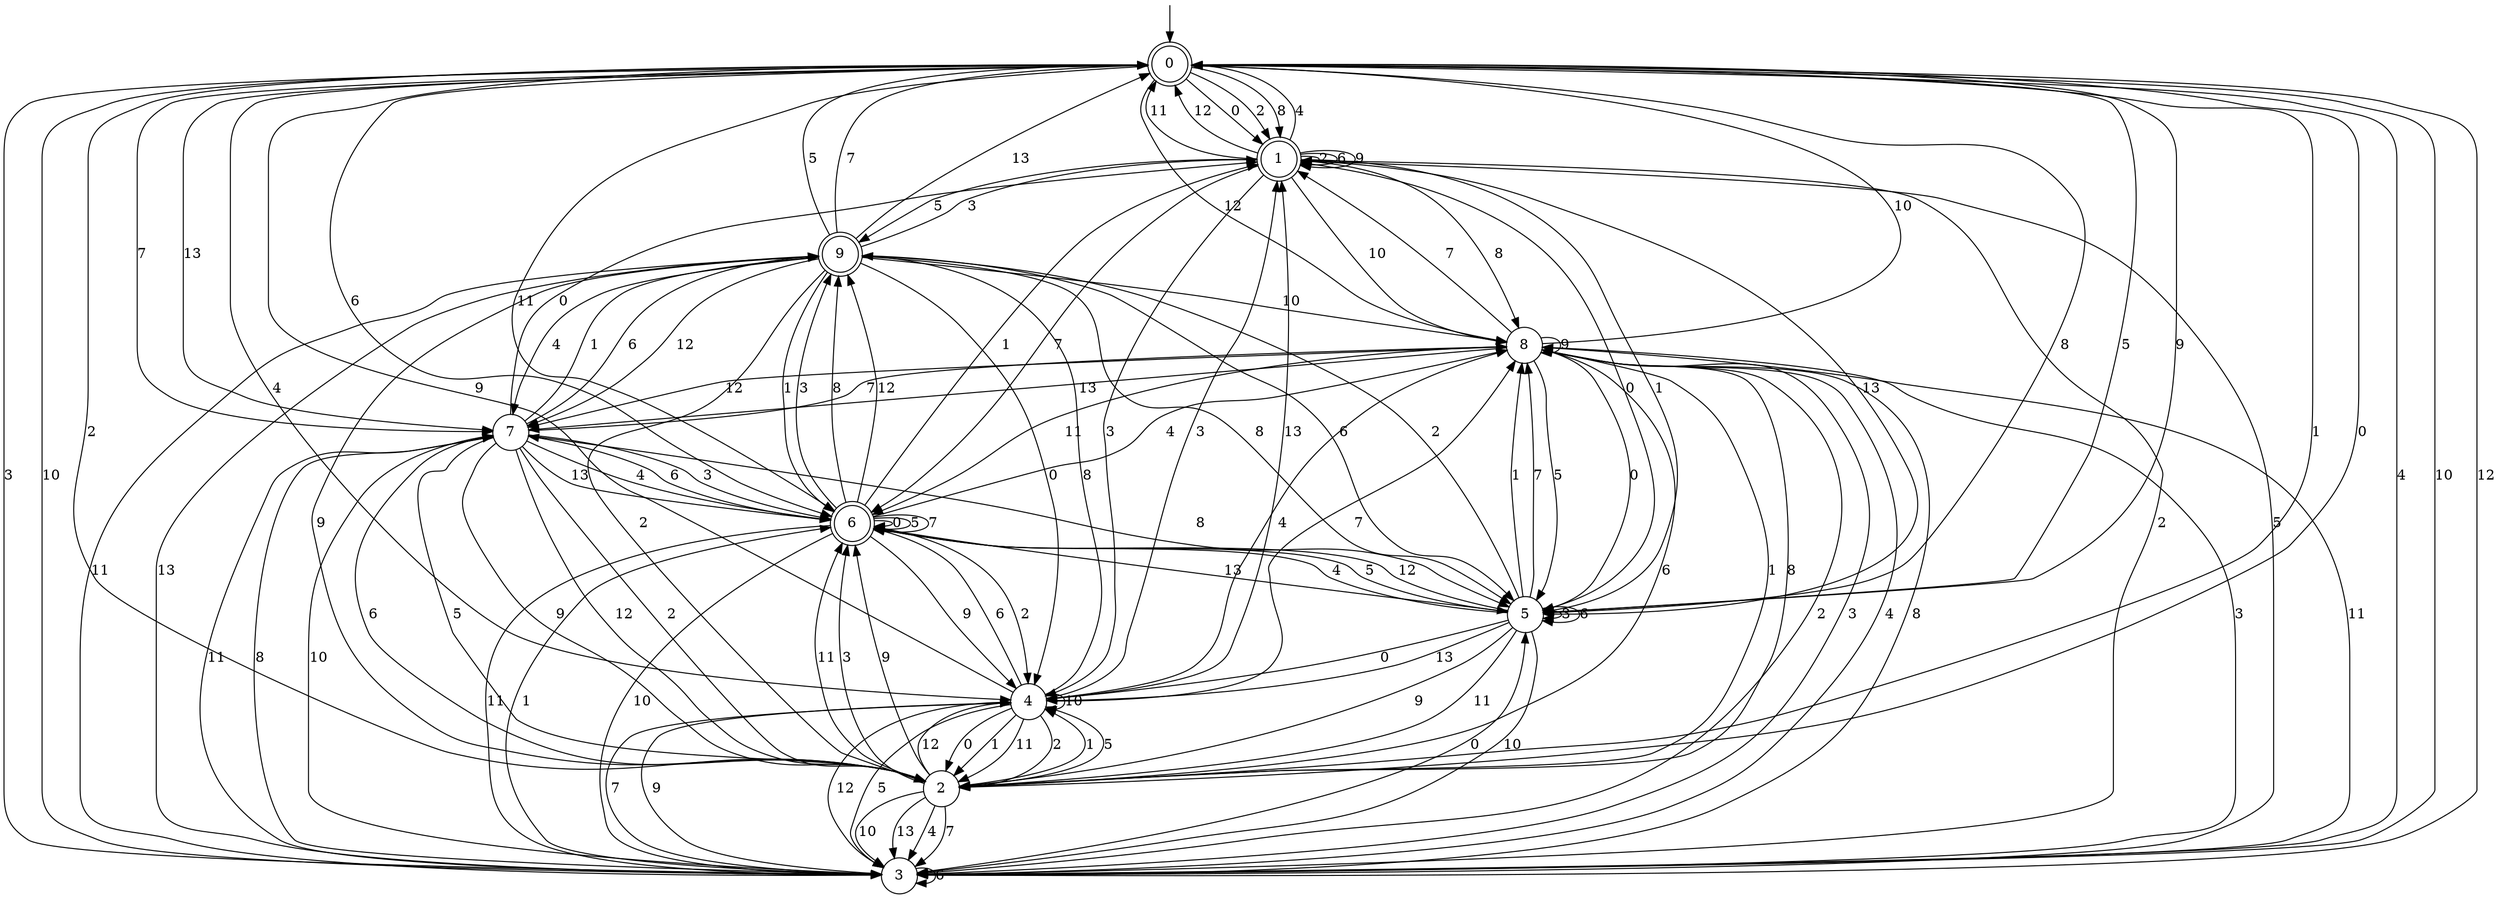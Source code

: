 digraph g {

	s0 [shape="doublecircle" label="0"];
	s1 [shape="doublecircle" label="1"];
	s2 [shape="circle" label="2"];
	s3 [shape="circle" label="3"];
	s4 [shape="circle" label="4"];
	s5 [shape="circle" label="5"];
	s6 [shape="doublecircle" label="6"];
	s7 [shape="circle" label="7"];
	s8 [shape="circle" label="8"];
	s9 [shape="doublecircle" label="9"];
	s0 -> s1 [label="0"];
	s0 -> s2 [label="1"];
	s0 -> s1 [label="2"];
	s0 -> s3 [label="3"];
	s0 -> s4 [label="4"];
	s0 -> s5 [label="5"];
	s0 -> s6 [label="6"];
	s0 -> s7 [label="7"];
	s0 -> s1 [label="8"];
	s0 -> s5 [label="9"];
	s0 -> s3 [label="10"];
	s0 -> s6 [label="11"];
	s0 -> s8 [label="12"];
	s0 -> s7 [label="13"];
	s1 -> s5 [label="0"];
	s1 -> s5 [label="1"];
	s1 -> s1 [label="2"];
	s1 -> s4 [label="3"];
	s1 -> s0 [label="4"];
	s1 -> s9 [label="5"];
	s1 -> s1 [label="6"];
	s1 -> s6 [label="7"];
	s1 -> s8 [label="8"];
	s1 -> s1 [label="9"];
	s1 -> s8 [label="10"];
	s1 -> s0 [label="11"];
	s1 -> s0 [label="12"];
	s1 -> s5 [label="13"];
	s2 -> s0 [label="0"];
	s2 -> s4 [label="1"];
	s2 -> s0 [label="2"];
	s2 -> s6 [label="3"];
	s2 -> s3 [label="4"];
	s2 -> s4 [label="5"];
	s2 -> s7 [label="6"];
	s2 -> s3 [label="7"];
	s2 -> s8 [label="8"];
	s2 -> s6 [label="9"];
	s2 -> s3 [label="10"];
	s2 -> s6 [label="11"];
	s2 -> s4 [label="12"];
	s2 -> s3 [label="13"];
	s3 -> s5 [label="0"];
	s3 -> s6 [label="1"];
	s3 -> s1 [label="2"];
	s3 -> s8 [label="3"];
	s3 -> s0 [label="4"];
	s3 -> s1 [label="5"];
	s3 -> s3 [label="6"];
	s3 -> s4 [label="7"];
	s3 -> s7 [label="8"];
	s3 -> s4 [label="9"];
	s3 -> s0 [label="10"];
	s3 -> s8 [label="11"];
	s3 -> s0 [label="12"];
	s3 -> s9 [label="13"];
	s4 -> s2 [label="0"];
	s4 -> s2 [label="1"];
	s4 -> s2 [label="2"];
	s4 -> s1 [label="3"];
	s4 -> s8 [label="4"];
	s4 -> s3 [label="5"];
	s4 -> s6 [label="6"];
	s4 -> s8 [label="7"];
	s4 -> s9 [label="8"];
	s4 -> s0 [label="9"];
	s4 -> s4 [label="10"];
	s4 -> s2 [label="11"];
	s4 -> s3 [label="12"];
	s4 -> s1 [label="13"];
	s5 -> s4 [label="0"];
	s5 -> s8 [label="1"];
	s5 -> s9 [label="2"];
	s5 -> s5 [label="3"];
	s5 -> s6 [label="4"];
	s5 -> s6 [label="5"];
	s5 -> s5 [label="6"];
	s5 -> s8 [label="7"];
	s5 -> s0 [label="8"];
	s5 -> s2 [label="9"];
	s5 -> s3 [label="10"];
	s5 -> s2 [label="11"];
	s5 -> s6 [label="12"];
	s5 -> s4 [label="13"];
	s6 -> s6 [label="0"];
	s6 -> s1 [label="1"];
	s6 -> s4 [label="2"];
	s6 -> s9 [label="3"];
	s6 -> s8 [label="4"];
	s6 -> s6 [label="5"];
	s6 -> s7 [label="6"];
	s6 -> s6 [label="7"];
	s6 -> s9 [label="8"];
	s6 -> s4 [label="9"];
	s6 -> s3 [label="10"];
	s6 -> s3 [label="11"];
	s6 -> s9 [label="12"];
	s6 -> s5 [label="13"];
	s7 -> s1 [label="0"];
	s7 -> s9 [label="1"];
	s7 -> s2 [label="2"];
	s7 -> s6 [label="3"];
	s7 -> s6 [label="4"];
	s7 -> s2 [label="5"];
	s7 -> s9 [label="6"];
	s7 -> s8 [label="7"];
	s7 -> s5 [label="8"];
	s7 -> s2 [label="9"];
	s7 -> s3 [label="10"];
	s7 -> s3 [label="11"];
	s7 -> s2 [label="12"];
	s7 -> s6 [label="13"];
	s8 -> s5 [label="0"];
	s8 -> s2 [label="1"];
	s8 -> s3 [label="2"];
	s8 -> s3 [label="3"];
	s8 -> s3 [label="4"];
	s8 -> s5 [label="5"];
	s8 -> s2 [label="6"];
	s8 -> s1 [label="7"];
	s8 -> s3 [label="8"];
	s8 -> s8 [label="9"];
	s8 -> s0 [label="10"];
	s8 -> s6 [label="11"];
	s8 -> s7 [label="12"];
	s8 -> s7 [label="13"];
	s9 -> s4 [label="0"];
	s9 -> s6 [label="1"];
	s9 -> s2 [label="2"];
	s9 -> s1 [label="3"];
	s9 -> s7 [label="4"];
	s9 -> s0 [label="5"];
	s9 -> s5 [label="6"];
	s9 -> s0 [label="7"];
	s9 -> s5 [label="8"];
	s9 -> s2 [label="9"];
	s9 -> s8 [label="10"];
	s9 -> s3 [label="11"];
	s9 -> s7 [label="12"];
	s9 -> s0 [label="13"];

__start0 [label="" shape="none" width="0" height="0"];
__start0 -> s0;

}
